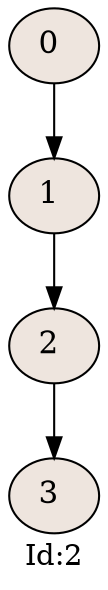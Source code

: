 digraph g{
label="Id:2";
rankdir=TB;
node [shape=oval,width=0.5,fontsize=15, fillcolor=seashell2,style=filled];
nodo1561315559[label="0 "];
nodo1561315559->nodo1045817381
nodo1045817381[label="1 "];
nodo1045817381->nodo293334923
nodo293334923[label="2 "];
nodo293334923->nodo799344077
nodo799344077[label="3 "];
}
